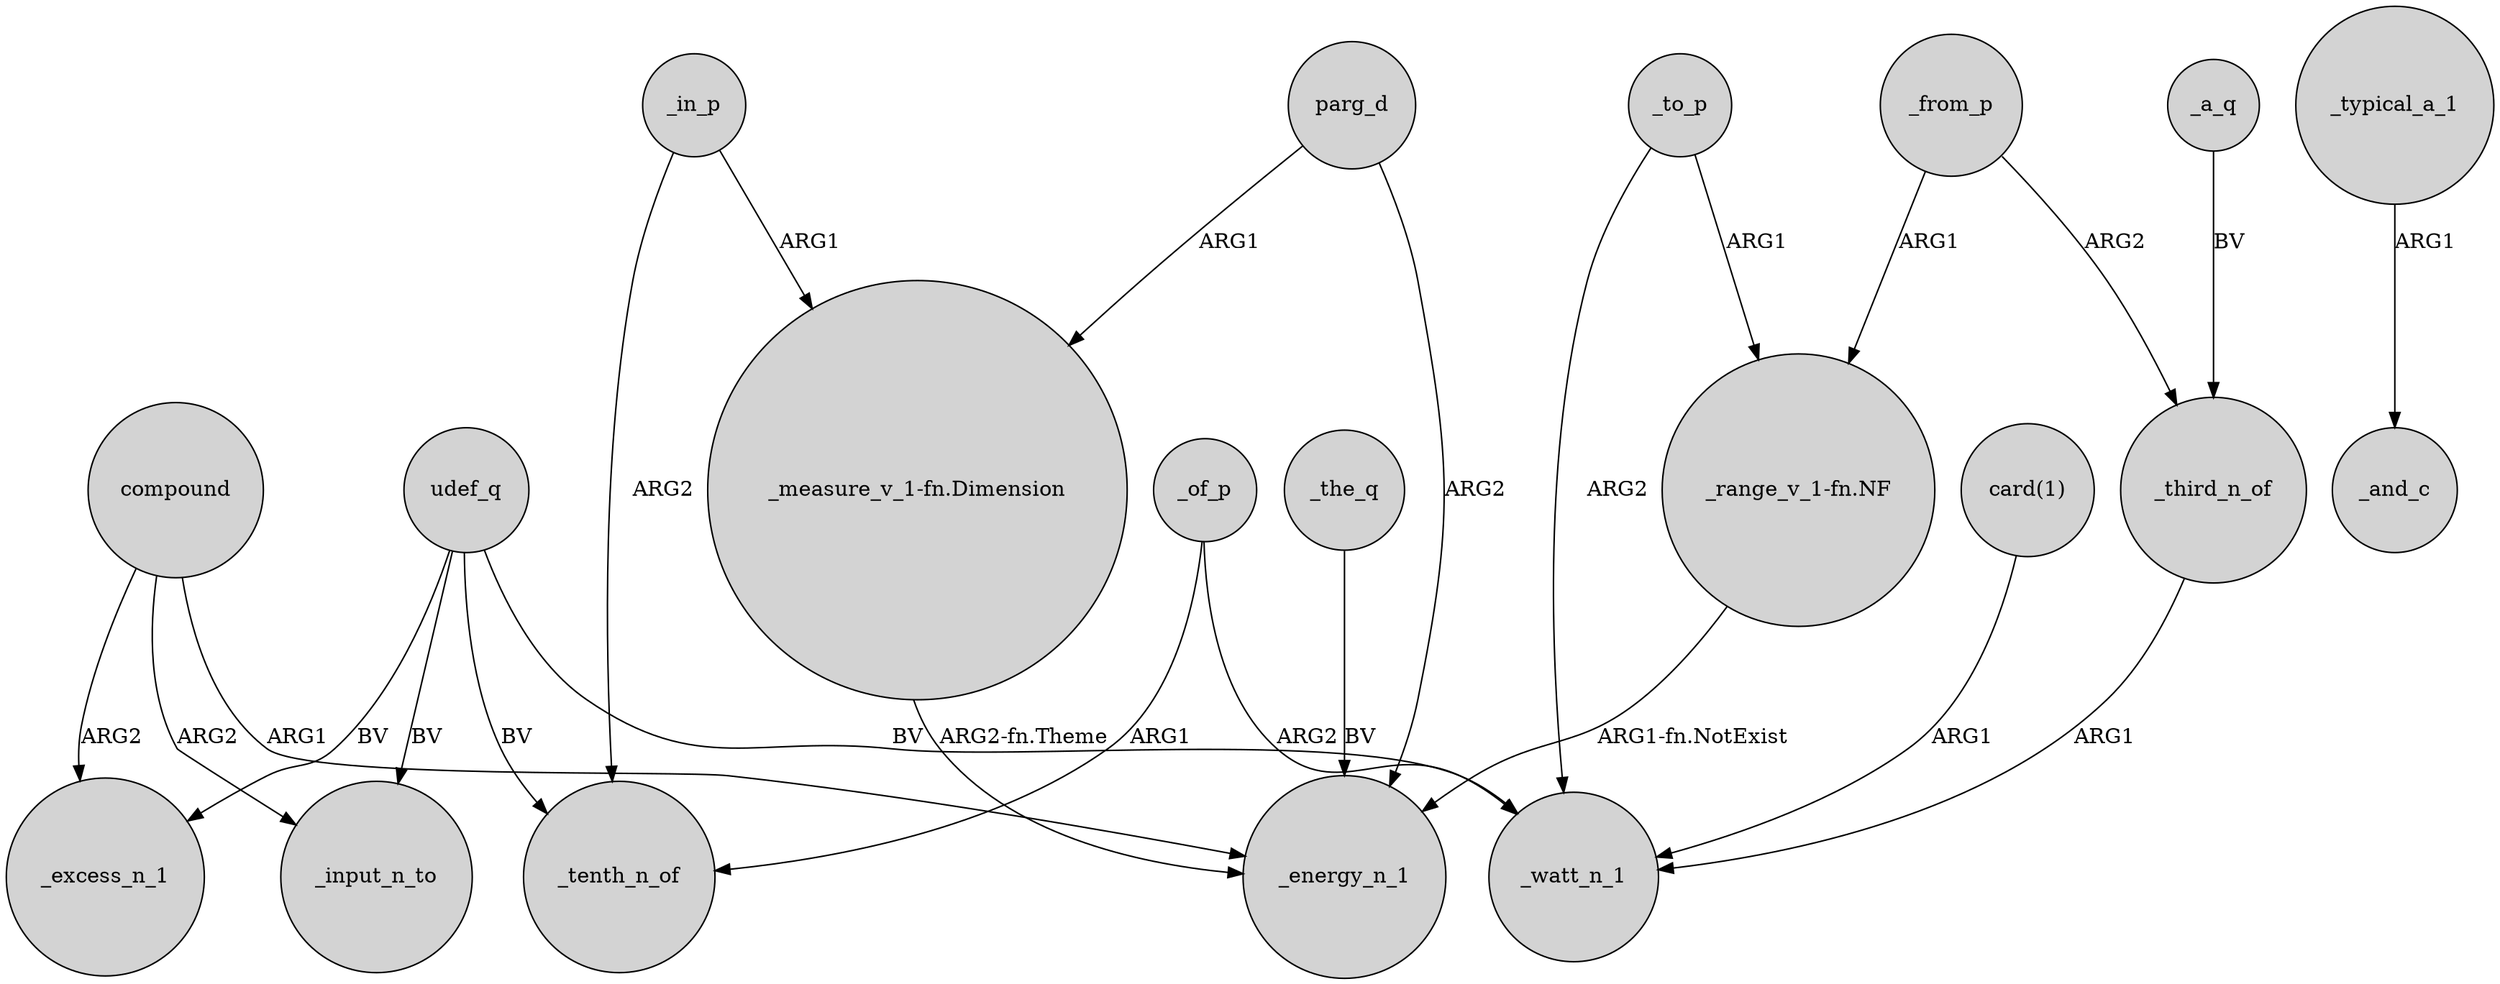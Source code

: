 digraph {
	node [shape=circle style=filled]
	udef_q -> _input_n_to [label=BV]
	udef_q -> _excess_n_1 [label=BV]
	_of_p -> _tenth_n_of [label=ARG1]
	"card(1)" -> _watt_n_1 [label=ARG1]
	parg_d -> "_measure_v_1-fn.Dimension" [label=ARG1]
	_from_p -> _third_n_of [label=ARG2]
	_typical_a_1 -> _and_c [label=ARG1]
	udef_q -> _tenth_n_of [label=BV]
	udef_q -> _watt_n_1 [label=BV]
	compound -> _excess_n_1 [label=ARG2]
	_to_p -> "_range_v_1-fn.NF" [label=ARG1]
	"_range_v_1-fn.NF" -> _energy_n_1 [label="ARG1-fn.NotExist"]
	compound -> _input_n_to [label=ARG2]
	parg_d -> _energy_n_1 [label=ARG2]
	compound -> _energy_n_1 [label=ARG1]
	_third_n_of -> _watt_n_1 [label=ARG1]
	"_measure_v_1-fn.Dimension" -> _energy_n_1 [label="ARG2-fn.Theme"]
	_in_p -> "_measure_v_1-fn.Dimension" [label=ARG1]
	_in_p -> _tenth_n_of [label=ARG2]
	_the_q -> _energy_n_1 [label=BV]
	_a_q -> _third_n_of [label=BV]
	_to_p -> _watt_n_1 [label=ARG2]
	_from_p -> "_range_v_1-fn.NF" [label=ARG1]
	_of_p -> _watt_n_1 [label=ARG2]
}
